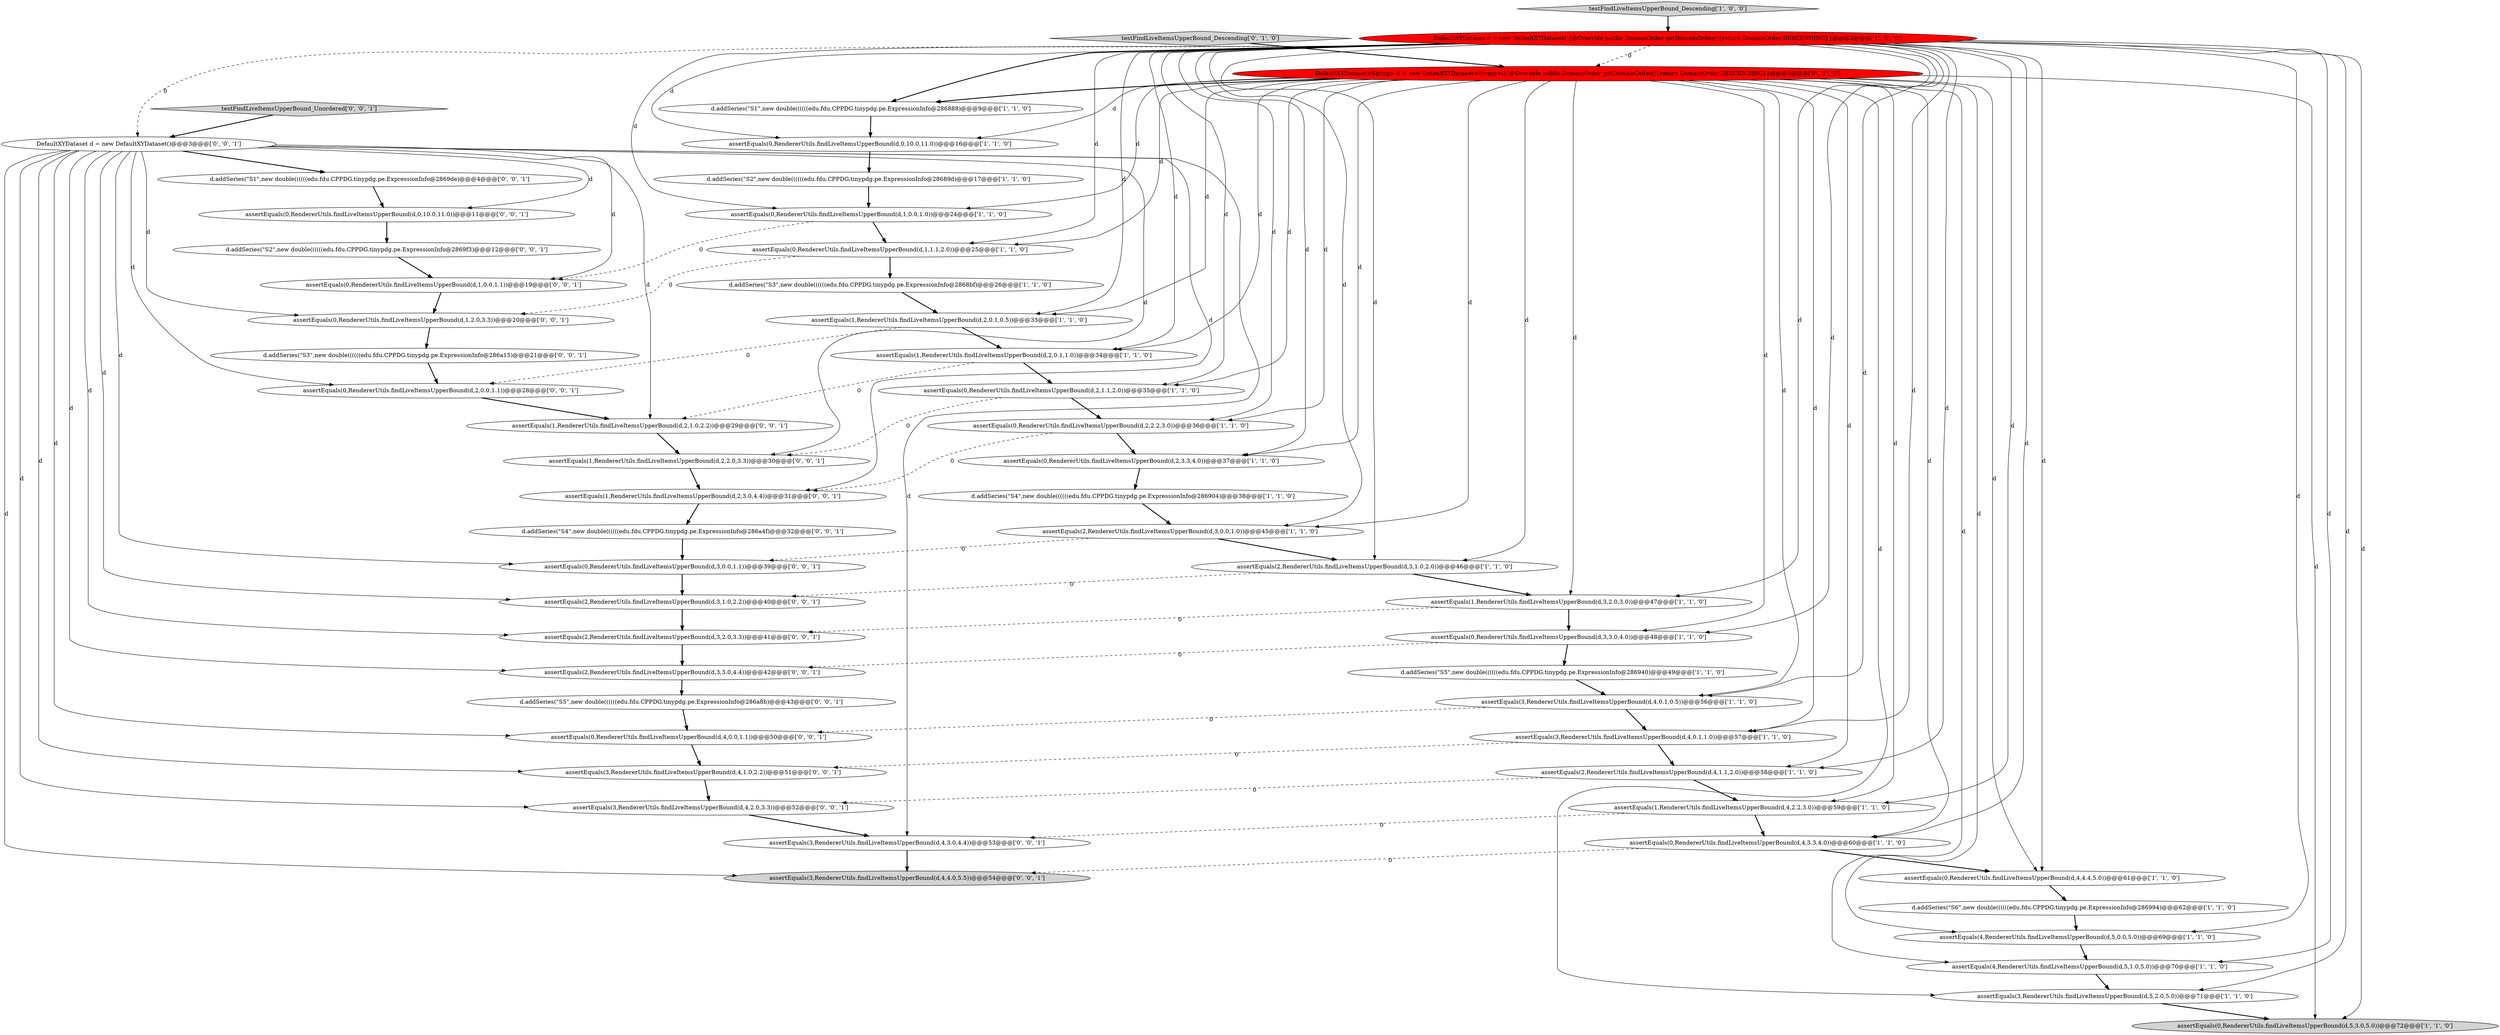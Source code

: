 digraph {
50 [style = filled, label = "d.addSeries(\"S2\",new double((((((edu.fdu.CPPDG.tinypdg.pe.ExpressionInfo@2869f3)@@@12@@@['0', '0', '1']", fillcolor = white, shape = ellipse image = "AAA0AAABBB3BBB"];
36 [style = filled, label = "d.addSeries(\"S5\",new double((((((edu.fdu.CPPDG.tinypdg.pe.ExpressionInfo@286a8b)@@@43@@@['0', '0', '1']", fillcolor = white, shape = ellipse image = "AAA0AAABBB3BBB"];
20 [style = filled, label = "assertEquals(0,RendererUtils.findLiveItemsUpperBound(d,2,3.3,4.0))@@@37@@@['1', '1', '0']", fillcolor = white, shape = ellipse image = "AAA0AAABBB1BBB"];
15 [style = filled, label = "assertEquals(0,RendererUtils.findLiveItemsUpperBound(d,3,3.0,4.0))@@@48@@@['1', '1', '0']", fillcolor = white, shape = ellipse image = "AAA0AAABBB1BBB"];
1 [style = filled, label = "assertEquals(1,RendererUtils.findLiveItemsUpperBound(d,2,0.1,1.0))@@@34@@@['1', '1', '0']", fillcolor = white, shape = ellipse image = "AAA0AAABBB1BBB"];
16 [style = filled, label = "assertEquals(2,RendererUtils.findLiveItemsUpperBound(d,4,1.1,2.0))@@@58@@@['1', '1', '0']", fillcolor = white, shape = ellipse image = "AAA0AAABBB1BBB"];
0 [style = filled, label = "d.addSeries(\"S2\",new double((((((edu.fdu.CPPDG.tinypdg.pe.ExpressionInfo@28689d)@@@17@@@['1', '1', '0']", fillcolor = white, shape = ellipse image = "AAA0AAABBB1BBB"];
12 [style = filled, label = "assertEquals(3,RendererUtils.findLiveItemsUpperBound(d,5,2.0,5.0))@@@71@@@['1', '1', '0']", fillcolor = white, shape = ellipse image = "AAA0AAABBB1BBB"];
8 [style = filled, label = "d.addSeries(\"S5\",new double((((((edu.fdu.CPPDG.tinypdg.pe.ExpressionInfo@286940)@@@49@@@['1', '1', '0']", fillcolor = white, shape = ellipse image = "AAA0AAABBB1BBB"];
25 [style = filled, label = "assertEquals(4,RendererUtils.findLiveItemsUpperBound(d,5,1.0,5.0))@@@70@@@['1', '1', '0']", fillcolor = white, shape = ellipse image = "AAA0AAABBB1BBB"];
9 [style = filled, label = "assertEquals(0,RendererUtils.findLiveItemsUpperBound(d,1,1.1,2.0))@@@25@@@['1', '1', '0']", fillcolor = white, shape = ellipse image = "AAA0AAABBB1BBB"];
51 [style = filled, label = "assertEquals(0,RendererUtils.findLiveItemsUpperBound(d,3,0.0,1.1))@@@39@@@['0', '0', '1']", fillcolor = white, shape = ellipse image = "AAA0AAABBB3BBB"];
48 [style = filled, label = "assertEquals(0,RendererUtils.findLiveItemsUpperBound(d,1,2.0,3.3))@@@20@@@['0', '0', '1']", fillcolor = white, shape = ellipse image = "AAA0AAABBB3BBB"];
14 [style = filled, label = "assertEquals(0,RendererUtils.findLiveItemsUpperBound(d,2,2.2,3.0))@@@36@@@['1', '1', '0']", fillcolor = white, shape = ellipse image = "AAA0AAABBB1BBB"];
6 [style = filled, label = "assertEquals(0,RendererUtils.findLiveItemsUpperBound(d,4,3.3,4.0))@@@60@@@['1', '1', '0']", fillcolor = white, shape = ellipse image = "AAA0AAABBB1BBB"];
3 [style = filled, label = "testFindLiveItemsUpperBound_Descending['1', '0', '0']", fillcolor = lightgray, shape = diamond image = "AAA0AAABBB1BBB"];
30 [style = filled, label = "testFindLiveItemsUpperBound_Descending['0', '1', '0']", fillcolor = lightgray, shape = diamond image = "AAA0AAABBB2BBB"];
38 [style = filled, label = "assertEquals(0,RendererUtils.findLiveItemsUpperBound(d,4,0.0,1.1))@@@50@@@['0', '0', '1']", fillcolor = white, shape = ellipse image = "AAA0AAABBB3BBB"];
52 [style = filled, label = "assertEquals(3,RendererUtils.findLiveItemsUpperBound(d,4,4.0,5.5))@@@54@@@['0', '0', '1']", fillcolor = lightgray, shape = ellipse image = "AAA0AAABBB3BBB"];
5 [style = filled, label = "assertEquals(2,RendererUtils.findLiveItemsUpperBound(d,3,1.0,2.0))@@@46@@@['1', '1', '0']", fillcolor = white, shape = ellipse image = "AAA0AAABBB1BBB"];
4 [style = filled, label = "d.addSeries(\"S3\",new double((((((edu.fdu.CPPDG.tinypdg.pe.ExpressionInfo@2868bf)@@@26@@@['1', '1', '0']", fillcolor = white, shape = ellipse image = "AAA0AAABBB1BBB"];
22 [style = filled, label = "assertEquals(0,RendererUtils.findLiveItemsUpperBound(d,4,4.4,5.0))@@@61@@@['1', '1', '0']", fillcolor = white, shape = ellipse image = "AAA0AAABBB1BBB"];
33 [style = filled, label = "assertEquals(2,RendererUtils.findLiveItemsUpperBound(d,3,2.0,3.3))@@@41@@@['0', '0', '1']", fillcolor = white, shape = ellipse image = "AAA0AAABBB3BBB"];
42 [style = filled, label = "assertEquals(3,RendererUtils.findLiveItemsUpperBound(d,4,2.0,3.3))@@@52@@@['0', '0', '1']", fillcolor = white, shape = ellipse image = "AAA0AAABBB3BBB"];
28 [style = filled, label = "assertEquals(2,RendererUtils.findLiveItemsUpperBound(d,3,0.0,1.0))@@@45@@@['1', '1', '0']", fillcolor = white, shape = ellipse image = "AAA0AAABBB1BBB"];
11 [style = filled, label = "assertEquals(4,RendererUtils.findLiveItemsUpperBound(d,5,0.0,5.0))@@@69@@@['1', '1', '0']", fillcolor = white, shape = ellipse image = "AAA0AAABBB1BBB"];
21 [style = filled, label = "assertEquals(1,RendererUtils.findLiveItemsUpperBound(d,4,2.2,3.0))@@@59@@@['1', '1', '0']", fillcolor = white, shape = ellipse image = "AAA0AAABBB1BBB"];
41 [style = filled, label = "d.addSeries(\"S1\",new double((((((edu.fdu.CPPDG.tinypdg.pe.ExpressionInfo@2869de)@@@4@@@['0', '0', '1']", fillcolor = white, shape = ellipse image = "AAA0AAABBB3BBB"];
37 [style = filled, label = "assertEquals(0,RendererUtils.findLiveItemsUpperBound(d,0,10.0,11.0))@@@11@@@['0', '0', '1']", fillcolor = white, shape = ellipse image = "AAA0AAABBB3BBB"];
34 [style = filled, label = "assertEquals(3,RendererUtils.findLiveItemsUpperBound(d,4,1.0,2.2))@@@51@@@['0', '0', '1']", fillcolor = white, shape = ellipse image = "AAA0AAABBB3BBB"];
39 [style = filled, label = "DefaultXYDataset d = new DefaultXYDataset()@@@3@@@['0', '0', '1']", fillcolor = white, shape = ellipse image = "AAA0AAABBB3BBB"];
19 [style = filled, label = "assertEquals(1,RendererUtils.findLiveItemsUpperBound(d,3,2.0,3.0))@@@47@@@['1', '1', '0']", fillcolor = white, shape = ellipse image = "AAA0AAABBB1BBB"];
23 [style = filled, label = "assertEquals(3,RendererUtils.findLiveItemsUpperBound(d,4,0.1,0.5))@@@56@@@['1', '1', '0']", fillcolor = white, shape = ellipse image = "AAA0AAABBB1BBB"];
53 [style = filled, label = "assertEquals(2,RendererUtils.findLiveItemsUpperBound(d,3,1.0,2.2))@@@40@@@['0', '0', '1']", fillcolor = white, shape = ellipse image = "AAA0AAABBB3BBB"];
32 [style = filled, label = "assertEquals(0,RendererUtils.findLiveItemsUpperBound(d,2,0.0,1.1))@@@28@@@['0', '0', '1']", fillcolor = white, shape = ellipse image = "AAA0AAABBB3BBB"];
24 [style = filled, label = "assertEquals(0,RendererUtils.findLiveItemsUpperBound(d,1,0.0,1.0))@@@24@@@['1', '1', '0']", fillcolor = white, shape = ellipse image = "AAA0AAABBB1BBB"];
26 [style = filled, label = "d.addSeries(\"S6\",new double((((((edu.fdu.CPPDG.tinypdg.pe.ExpressionInfo@286994)@@@62@@@['1', '1', '0']", fillcolor = white, shape = ellipse image = "AAA0AAABBB1BBB"];
44 [style = filled, label = "assertEquals(1,RendererUtils.findLiveItemsUpperBound(d,2,3.0,4.4))@@@31@@@['0', '0', '1']", fillcolor = white, shape = ellipse image = "AAA0AAABBB3BBB"];
18 [style = filled, label = "assertEquals(0,RendererUtils.findLiveItemsUpperBound(d,2,1.1,2.0))@@@35@@@['1', '1', '0']", fillcolor = white, shape = ellipse image = "AAA0AAABBB1BBB"];
47 [style = filled, label = "assertEquals(1,RendererUtils.findLiveItemsUpperBound(d,2,1.0,2.2))@@@29@@@['0', '0', '1']", fillcolor = white, shape = ellipse image = "AAA0AAABBB3BBB"];
49 [style = filled, label = "assertEquals(3,RendererUtils.findLiveItemsUpperBound(d,4,3.0,4.4))@@@53@@@['0', '0', '1']", fillcolor = white, shape = ellipse image = "AAA0AAABBB3BBB"];
43 [style = filled, label = "d.addSeries(\"S4\",new double((((((edu.fdu.CPPDG.tinypdg.pe.ExpressionInfo@286a4f)@@@32@@@['0', '0', '1']", fillcolor = white, shape = ellipse image = "AAA0AAABBB3BBB"];
27 [style = filled, label = "d.addSeries(\"S4\",new double((((((edu.fdu.CPPDG.tinypdg.pe.ExpressionInfo@286904)@@@38@@@['1', '1', '0']", fillcolor = white, shape = ellipse image = "AAA0AAABBB1BBB"];
54 [style = filled, label = "d.addSeries(\"S3\",new double((((((edu.fdu.CPPDG.tinypdg.pe.ExpressionInfo@286a15)@@@21@@@['0', '0', '1']", fillcolor = white, shape = ellipse image = "AAA0AAABBB3BBB"];
10 [style = filled, label = "assertEquals(0,RendererUtils.findLiveItemsUpperBound(d,0,10.0,11.0))@@@16@@@['1', '1', '0']", fillcolor = white, shape = ellipse image = "AAA0AAABBB1BBB"];
7 [style = filled, label = "DefaultXYDataset d = new DefaultXYDataset(){@Override public DomainOrder getDomainOrder(){return DomainOrder.DESCENDING}}@@@3@@@['1', '0', '0']", fillcolor = red, shape = ellipse image = "AAA1AAABBB1BBB"];
17 [style = filled, label = "assertEquals(0,RendererUtils.findLiveItemsUpperBound(d,5,3.0,5.0))@@@72@@@['1', '1', '0']", fillcolor = lightgray, shape = ellipse image = "AAA0AAABBB1BBB"];
29 [style = filled, label = "assertEquals(3,RendererUtils.findLiveItemsUpperBound(d,4,0.1,1.0))@@@57@@@['1', '1', '0']", fillcolor = white, shape = ellipse image = "AAA0AAABBB1BBB"];
31 [style = filled, label = "DefaultXYDataset<String> d = new DefaultXYDataset<String>(){@Override public DomainOrder getDomainOrder(){return DomainOrder.DESCENDING}}@@@3@@@['0', '1', '0']", fillcolor = red, shape = ellipse image = "AAA1AAABBB2BBB"];
35 [style = filled, label = "testFindLiveItemsUpperBound_Unordered['0', '0', '1']", fillcolor = lightgray, shape = diamond image = "AAA0AAABBB3BBB"];
45 [style = filled, label = "assertEquals(2,RendererUtils.findLiveItemsUpperBound(d,3,3.0,4.4))@@@42@@@['0', '0', '1']", fillcolor = white, shape = ellipse image = "AAA0AAABBB3BBB"];
40 [style = filled, label = "assertEquals(0,RendererUtils.findLiveItemsUpperBound(d,1,0.0,1.1))@@@19@@@['0', '0', '1']", fillcolor = white, shape = ellipse image = "AAA0AAABBB3BBB"];
46 [style = filled, label = "assertEquals(1,RendererUtils.findLiveItemsUpperBound(d,2,2.0,3.3))@@@30@@@['0', '0', '1']", fillcolor = white, shape = ellipse image = "AAA0AAABBB3BBB"];
2 [style = filled, label = "d.addSeries(\"S1\",new double((((((edu.fdu.CPPDG.tinypdg.pe.ExpressionInfo@286888)@@@9@@@['1', '1', '0']", fillcolor = white, shape = ellipse image = "AAA0AAABBB1BBB"];
13 [style = filled, label = "assertEquals(1,RendererUtils.findLiveItemsUpperBound(d,2,0.1,0.5))@@@33@@@['1', '1', '0']", fillcolor = white, shape = ellipse image = "AAA0AAABBB1BBB"];
31->18 [style = solid, label="d"];
23->38 [style = dashed, label="0"];
7->28 [style = solid, label="d"];
6->22 [style = bold, label=""];
31->21 [style = solid, label="d"];
27->28 [style = bold, label=""];
39->46 [style = solid, label="d"];
7->13 [style = solid, label="d"];
51->53 [style = bold, label=""];
7->16 [style = solid, label="d"];
18->46 [style = dashed, label="0"];
31->19 [style = solid, label="d"];
26->11 [style = bold, label=""];
13->1 [style = bold, label=""];
20->27 [style = bold, label=""];
39->47 [style = solid, label="d"];
48->54 [style = bold, label=""];
23->29 [style = bold, label=""];
15->45 [style = dashed, label="0"];
31->12 [style = solid, label="d"];
0->24 [style = bold, label=""];
14->44 [style = dashed, label="0"];
7->5 [style = solid, label="d"];
33->45 [style = bold, label=""];
31->1 [style = solid, label="d"];
19->15 [style = bold, label=""];
7->19 [style = solid, label="d"];
39->38 [style = solid, label="d"];
11->25 [style = bold, label=""];
14->20 [style = bold, label=""];
7->9 [style = solid, label="d"];
28->5 [style = bold, label=""];
7->12 [style = solid, label="d"];
8->23 [style = bold, label=""];
31->16 [style = solid, label="d"];
31->13 [style = solid, label="d"];
43->51 [style = bold, label=""];
41->37 [style = bold, label=""];
7->11 [style = solid, label="d"];
39->34 [style = solid, label="d"];
31->25 [style = solid, label="d"];
39->32 [style = solid, label="d"];
31->2 [style = bold, label=""];
24->40 [style = dashed, label="0"];
34->42 [style = bold, label=""];
39->33 [style = solid, label="d"];
39->40 [style = solid, label="d"];
13->32 [style = dashed, label="0"];
39->45 [style = solid, label="d"];
7->22 [style = solid, label="d"];
31->17 [style = solid, label="d"];
39->52 [style = solid, label="d"];
9->48 [style = dashed, label="0"];
1->47 [style = dashed, label="0"];
3->7 [style = bold, label=""];
7->2 [style = bold, label=""];
7->23 [style = solid, label="d"];
10->0 [style = bold, label=""];
53->33 [style = bold, label=""];
39->48 [style = solid, label="d"];
7->24 [style = solid, label="d"];
39->41 [style = bold, label=""];
31->22 [style = solid, label="d"];
7->10 [style = solid, label="d"];
7->39 [style = dashed, label="0"];
29->16 [style = bold, label=""];
46->44 [style = bold, label=""];
22->26 [style = bold, label=""];
7->29 [style = solid, label="d"];
39->49 [style = solid, label="d"];
7->18 [style = solid, label="d"];
7->17 [style = solid, label="d"];
31->6 [style = solid, label="d"];
7->31 [style = dashed, label="0"];
29->34 [style = dashed, label="0"];
7->25 [style = solid, label="d"];
4->13 [style = bold, label=""];
12->17 [style = bold, label=""];
35->39 [style = bold, label=""];
45->36 [style = bold, label=""];
16->42 [style = dashed, label="0"];
31->5 [style = solid, label="d"];
31->15 [style = solid, label="d"];
2->10 [style = bold, label=""];
28->51 [style = dashed, label="0"];
6->52 [style = dashed, label="0"];
5->19 [style = bold, label=""];
39->37 [style = solid, label="d"];
31->29 [style = solid, label="d"];
30->31 [style = bold, label=""];
7->6 [style = solid, label="d"];
31->10 [style = solid, label="d"];
38->34 [style = bold, label=""];
31->9 [style = solid, label="d"];
39->42 [style = solid, label="d"];
15->8 [style = bold, label=""];
24->9 [style = bold, label=""];
31->14 [style = solid, label="d"];
39->53 [style = solid, label="d"];
31->20 [style = solid, label="d"];
40->48 [style = bold, label=""];
21->6 [style = bold, label=""];
9->4 [style = bold, label=""];
39->51 [style = solid, label="d"];
31->23 [style = solid, label="d"];
31->11 [style = solid, label="d"];
47->46 [style = bold, label=""];
1->18 [style = bold, label=""];
39->44 [style = solid, label="d"];
31->28 [style = solid, label="d"];
5->53 [style = dashed, label="0"];
44->43 [style = bold, label=""];
7->15 [style = solid, label="d"];
31->24 [style = solid, label="d"];
32->47 [style = bold, label=""];
49->52 [style = bold, label=""];
25->12 [style = bold, label=""];
16->21 [style = bold, label=""];
50->40 [style = bold, label=""];
7->14 [style = solid, label="d"];
54->32 [style = bold, label=""];
42->49 [style = bold, label=""];
7->20 [style = solid, label="d"];
21->49 [style = dashed, label="0"];
36->38 [style = bold, label=""];
19->33 [style = dashed, label="0"];
7->21 [style = solid, label="d"];
18->14 [style = bold, label=""];
7->1 [style = solid, label="d"];
37->50 [style = bold, label=""];
}
